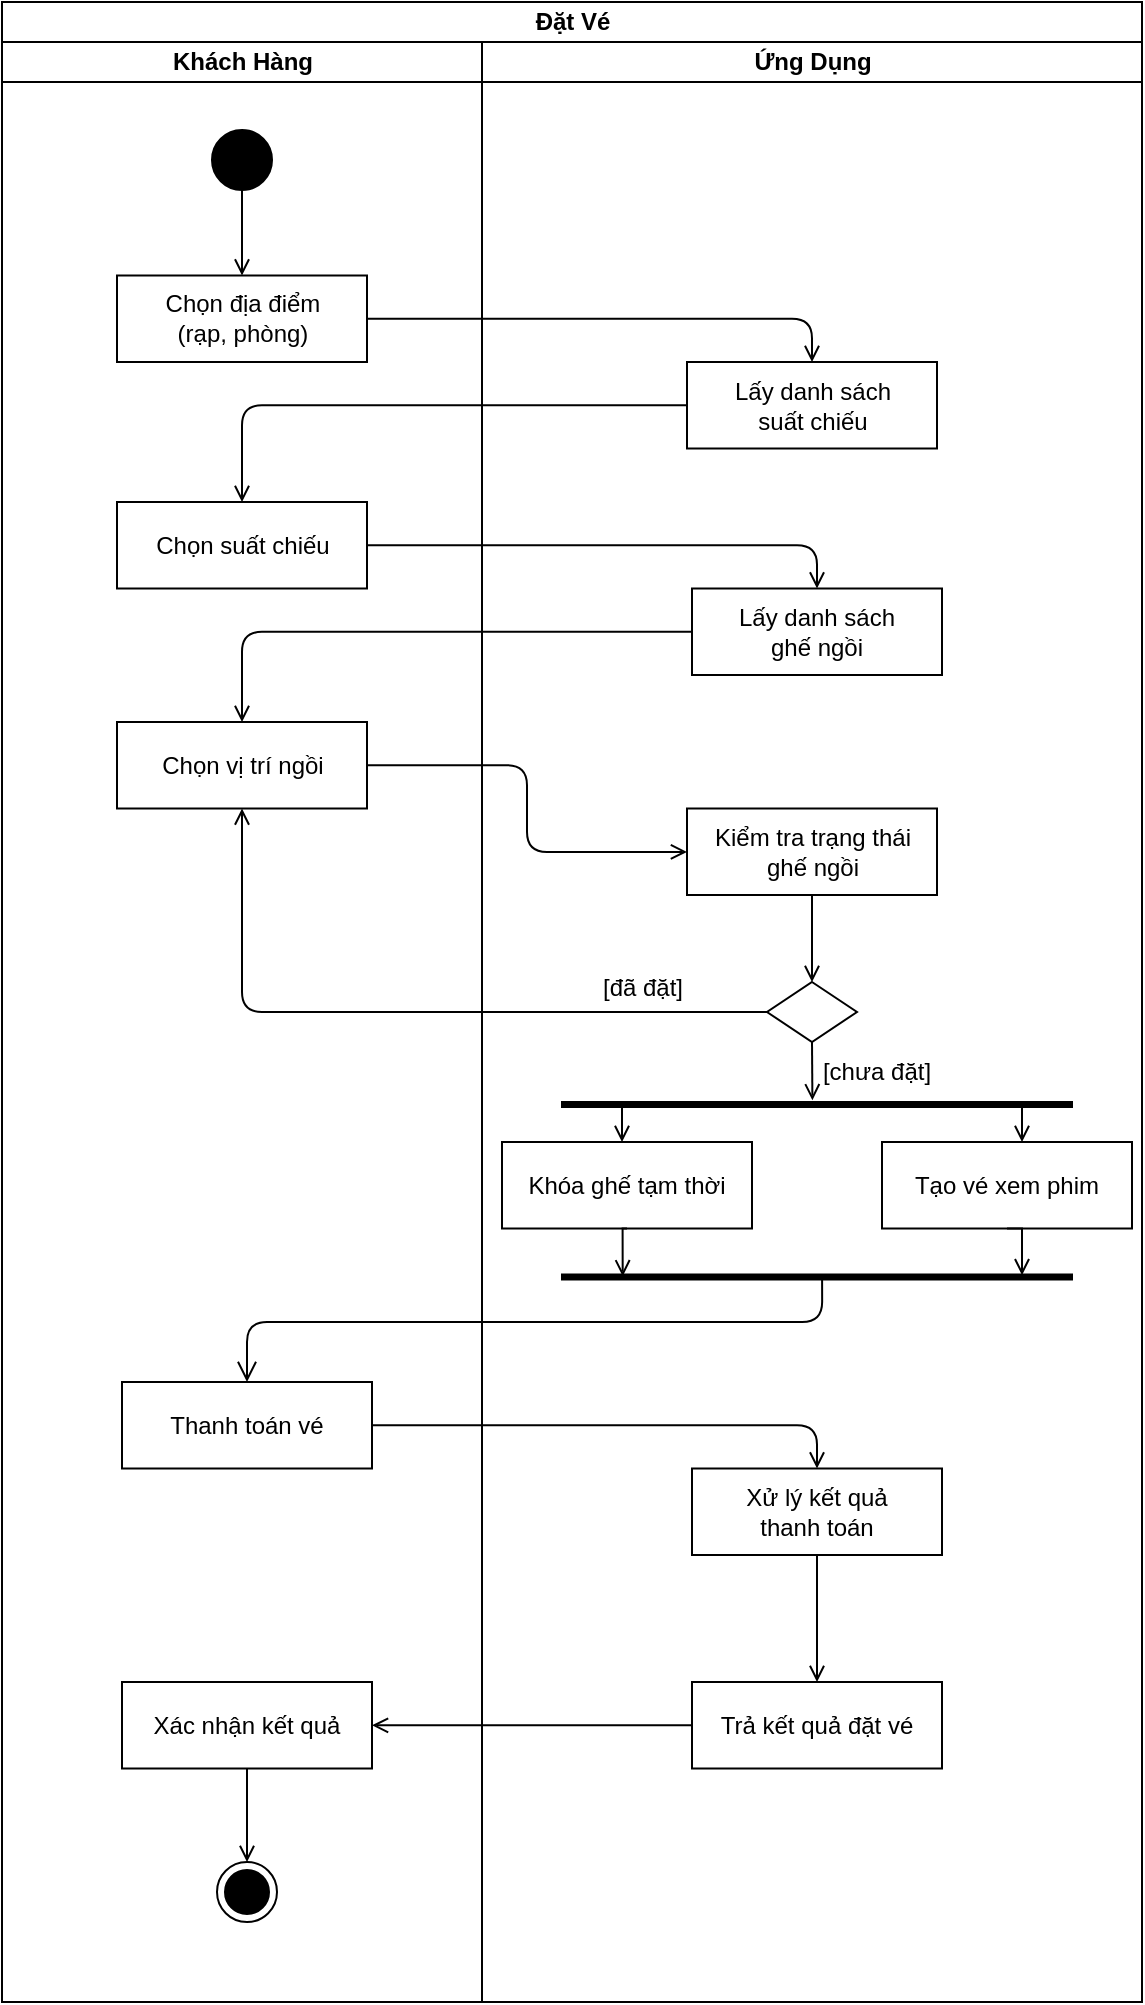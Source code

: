 <mxfile version="26.0.16">
  <diagram id="prtHgNgQTEPvFCAcTncT" name="Page-1">
    <mxGraphModel dx="1623" dy="1035" grid="1" gridSize="10" guides="1" tooltips="1" connect="1" arrows="1" fold="1" page="1" pageScale="1" pageWidth="1654" pageHeight="2336" math="0" shadow="0">
      <root>
        <mxCell id="0" />
        <mxCell id="1" parent="0" />
        <mxCell id="ae_IrXsKQvuSYNEwxA7J-1" value="Đặt Vé" style="swimlane;childLayout=stackLayout;resizeParent=1;resizeParentMax=0;startSize=20;html=1;" vertex="1" parent="1">
          <mxGeometry x="350" y="110" width="570" height="1000" as="geometry" />
        </mxCell>
        <mxCell id="ae_IrXsKQvuSYNEwxA7J-2" value="Khách Hàng" style="swimlane;startSize=20;html=1;" vertex="1" parent="ae_IrXsKQvuSYNEwxA7J-1">
          <mxGeometry y="20" width="240" height="980" as="geometry" />
        </mxCell>
        <mxCell id="ae_IrXsKQvuSYNEwxA7J-24" style="edgeStyle=orthogonalEdgeStyle;rounded=0;orthogonalLoop=1;jettySize=auto;html=1;exitX=1;exitY=0.5;exitDx=0;exitDy=0;endArrow=open;endFill=0;" edge="1" parent="ae_IrXsKQvuSYNEwxA7J-2" source="ae_IrXsKQvuSYNEwxA7J-5" target="ae_IrXsKQvuSYNEwxA7J-6">
          <mxGeometry relative="1" as="geometry" />
        </mxCell>
        <mxCell id="ae_IrXsKQvuSYNEwxA7J-5" value="" style="ellipse;fillColor=strokeColor;html=1;movable=1;resizable=1;rotatable=1;deletable=1;editable=1;locked=0;connectable=1;direction=south;" vertex="1" parent="ae_IrXsKQvuSYNEwxA7J-2">
          <mxGeometry x="105" y="44.0" width="30" height="30" as="geometry" />
        </mxCell>
        <mxCell id="ae_IrXsKQvuSYNEwxA7J-6" value="Chọn địa điểm&lt;div&gt;(rạp, phòng)&lt;/div&gt;" style="html=1;dashed=0;whiteSpace=wrap;movable=1;resizable=1;rotatable=1;deletable=1;editable=1;locked=0;connectable=1;container=0;" vertex="1" parent="ae_IrXsKQvuSYNEwxA7J-2">
          <mxGeometry x="57.5" y="116.75" width="125" height="43.25" as="geometry" />
        </mxCell>
        <mxCell id="ae_IrXsKQvuSYNEwxA7J-8" value="Chọn suất chiếu" style="html=1;dashed=0;whiteSpace=wrap;movable=1;resizable=1;rotatable=1;deletable=1;editable=1;locked=0;connectable=1;container=0;" vertex="1" parent="ae_IrXsKQvuSYNEwxA7J-2">
          <mxGeometry x="57.5" y="230" width="125" height="43.25" as="geometry" />
        </mxCell>
        <mxCell id="ae_IrXsKQvuSYNEwxA7J-14" value="Chọn vị trí ngồi" style="html=1;dashed=0;whiteSpace=wrap;movable=1;resizable=1;rotatable=1;deletable=1;editable=1;locked=0;connectable=1;container=0;" vertex="1" parent="ae_IrXsKQvuSYNEwxA7J-2">
          <mxGeometry x="57.5" y="340" width="125" height="43.25" as="geometry" />
        </mxCell>
        <mxCell id="ae_IrXsKQvuSYNEwxA7J-19" value="Thanh toán vé" style="html=1;dashed=0;whiteSpace=wrap;movable=1;resizable=1;rotatable=1;deletable=1;editable=1;locked=0;connectable=1;container=0;" vertex="1" parent="ae_IrXsKQvuSYNEwxA7J-2">
          <mxGeometry x="60" y="670" width="125" height="43.25" as="geometry" />
        </mxCell>
        <mxCell id="ae_IrXsKQvuSYNEwxA7J-56" style="edgeStyle=orthogonalEdgeStyle;rounded=0;orthogonalLoop=1;jettySize=auto;html=1;exitX=0.5;exitY=1;exitDx=0;exitDy=0;endArrow=open;endFill=0;" edge="1" parent="ae_IrXsKQvuSYNEwxA7J-2" source="ae_IrXsKQvuSYNEwxA7J-22" target="ae_IrXsKQvuSYNEwxA7J-23">
          <mxGeometry relative="1" as="geometry" />
        </mxCell>
        <mxCell id="ae_IrXsKQvuSYNEwxA7J-22" value="Xác nhận kết quả" style="html=1;dashed=0;whiteSpace=wrap;movable=1;resizable=1;rotatable=1;deletable=1;editable=1;locked=0;connectable=1;container=0;" vertex="1" parent="ae_IrXsKQvuSYNEwxA7J-2">
          <mxGeometry x="60" y="820" width="125" height="43.25" as="geometry" />
        </mxCell>
        <mxCell id="ae_IrXsKQvuSYNEwxA7J-23" value="&lt;span style=&quot;color: rgba(0, 0, 0, 0); font-family: monospace; font-size: 0px; text-align: start;&quot;&gt;%3CmxGraphModel%3E%3Croot%3E%3CmxCell%20id%3D%220%22%2F%3E%3CmxCell%20id%3D%221%22%20parent%3D%220%22%2F%3E%3CmxCell%20id%3D%222%22%20value%3D%22Tr%E1%BA%A3%20k%E1%BA%BFt%20qu%E1%BA%A3%20%C4%91%E1%BA%B7t%20v%C3%A9%22%20style%3D%22html%3D1%3Bdashed%3D0%3BwhiteSpace%3Dwrap%3Bmovable%3D1%3Bresizable%3D1%3Brotatable%3D1%3Bdeletable%3D1%3Beditable%3D1%3Blocked%3D0%3Bconnectable%3D1%3Bcontainer%3D0%3B%22%20vertex%3D%221%22%20parent%3D%221%22%3E%3CmxGeometry%20x%3D%221177.5%22%20y%3D%221090%22%20width%3D%22125%22%20height%3D%2243.25%22%20as%3D%22geometry%22%2F%3E%3C%2FmxCell%3E%3C%2Froot%3E%3C%2FmxGraphModel%3E&lt;/span&gt;&lt;span style=&quot;color: rgba(0, 0, 0, 0); font-family: monospace; font-size: 0px; text-align: start;&quot;&gt;%3CmxGraphModel%3E%3Croot%3E%3CmxCell%20id%3D%220%22%2F%3E%3CmxCell%20id%3D%221%22%20parent%3D%220%22%2F%3E%3CmxCell%20id%3D%222%22%20value%3D%22Tr%E1%BA%A3%20k%E1%BA%BFt%20qu%E1%BA%A3%20%C4%91%E1%BA%B7t%20v%C3%A9%22%20style%3D%22html%3D1%3Bdashed%3D0%3BwhiteSpace%3Dwrap%3Bmovable%3D1%3Bresizable%3D1%3Brotatable%3D1%3Bdeletable%3D1%3Beditable%3D1%3Blocked%3D0%3Bconnectable%3D1%3Bcontainer%3D0%3B%22%20vertex%3D%221%22%20parent%3D%221%22%3E%3CmxGeometry%20x%3D%221177.5%22%20y%3D%221090%22%20width%3D%22125%22%20height%3D%2243.25%22%20as%3D%22geometry%22%2F%3E%3C%2FmxCell%3E%3C%2Froot%3E%3C%2FmxGraphModel%3E&lt;/span&gt;" style="ellipse;html=1;shape=endState;fillColor=strokeColor;movable=1;resizable=1;rotatable=1;deletable=1;editable=1;locked=0;connectable=1;" vertex="1" parent="ae_IrXsKQvuSYNEwxA7J-2">
          <mxGeometry x="107.5" y="910" width="30" height="30" as="geometry" />
        </mxCell>
        <mxCell id="ae_IrXsKQvuSYNEwxA7J-25" style="edgeStyle=orthogonalEdgeStyle;rounded=1;orthogonalLoop=1;jettySize=auto;html=1;exitX=1;exitY=0.5;exitDx=0;exitDy=0;entryX=0.5;entryY=0;entryDx=0;entryDy=0;curved=0;endArrow=open;endFill=0;" edge="1" parent="ae_IrXsKQvuSYNEwxA7J-1" source="ae_IrXsKQvuSYNEwxA7J-6" target="ae_IrXsKQvuSYNEwxA7J-7">
          <mxGeometry relative="1" as="geometry" />
        </mxCell>
        <mxCell id="ae_IrXsKQvuSYNEwxA7J-26" style="edgeStyle=orthogonalEdgeStyle;rounded=1;orthogonalLoop=1;jettySize=auto;html=1;exitX=0;exitY=0.5;exitDx=0;exitDy=0;curved=0;endArrow=open;endFill=0;" edge="1" parent="ae_IrXsKQvuSYNEwxA7J-1" source="ae_IrXsKQvuSYNEwxA7J-7" target="ae_IrXsKQvuSYNEwxA7J-8">
          <mxGeometry relative="1" as="geometry" />
        </mxCell>
        <mxCell id="ae_IrXsKQvuSYNEwxA7J-27" style="edgeStyle=orthogonalEdgeStyle;rounded=1;orthogonalLoop=1;jettySize=auto;html=1;exitX=1;exitY=0.5;exitDx=0;exitDy=0;entryX=0.5;entryY=0;entryDx=0;entryDy=0;endArrow=open;endFill=0;curved=0;" edge="1" parent="ae_IrXsKQvuSYNEwxA7J-1" source="ae_IrXsKQvuSYNEwxA7J-8" target="ae_IrXsKQvuSYNEwxA7J-9">
          <mxGeometry relative="1" as="geometry" />
        </mxCell>
        <mxCell id="ae_IrXsKQvuSYNEwxA7J-28" style="edgeStyle=orthogonalEdgeStyle;rounded=1;orthogonalLoop=1;jettySize=auto;html=1;exitX=0;exitY=0.5;exitDx=0;exitDy=0;endArrow=open;endFill=0;curved=0;" edge="1" parent="ae_IrXsKQvuSYNEwxA7J-1" source="ae_IrXsKQvuSYNEwxA7J-9" target="ae_IrXsKQvuSYNEwxA7J-14">
          <mxGeometry relative="1" as="geometry" />
        </mxCell>
        <mxCell id="ae_IrXsKQvuSYNEwxA7J-29" style="edgeStyle=orthogonalEdgeStyle;rounded=1;orthogonalLoop=1;jettySize=auto;html=1;exitX=1;exitY=0.5;exitDx=0;exitDy=0;endArrow=open;endFill=0;curved=0;" edge="1" parent="ae_IrXsKQvuSYNEwxA7J-1" source="ae_IrXsKQvuSYNEwxA7J-14" target="ae_IrXsKQvuSYNEwxA7J-15">
          <mxGeometry relative="1" as="geometry" />
        </mxCell>
        <mxCell id="ae_IrXsKQvuSYNEwxA7J-31" style="edgeStyle=orthogonalEdgeStyle;rounded=1;orthogonalLoop=1;jettySize=auto;html=1;exitX=0;exitY=0.5;exitDx=0;exitDy=0;entryX=0.5;entryY=1;entryDx=0;entryDy=0;curved=0;endArrow=open;endFill=0;" edge="1" parent="ae_IrXsKQvuSYNEwxA7J-1" source="ae_IrXsKQvuSYNEwxA7J-16" target="ae_IrXsKQvuSYNEwxA7J-14">
          <mxGeometry relative="1" as="geometry" />
        </mxCell>
        <mxCell id="ae_IrXsKQvuSYNEwxA7J-49" value="" style="edgeStyle=segmentEdgeStyle;endArrow=open;html=1;curved=0;rounded=1;endSize=8;startSize=8;exitX=0.869;exitY=0.49;exitDx=0;exitDy=0;exitPerimeter=0;entryX=0.5;entryY=0;entryDx=0;entryDy=0;strokeColor=default;endFill=0;" edge="1" parent="ae_IrXsKQvuSYNEwxA7J-1" source="ae_IrXsKQvuSYNEwxA7J-41" target="ae_IrXsKQvuSYNEwxA7J-19">
          <mxGeometry width="50" height="50" relative="1" as="geometry">
            <mxPoint x="350" y="710" as="sourcePoint" />
            <mxPoint x="420" y="670" as="targetPoint" />
            <Array as="points">
              <mxPoint x="410" y="660" />
              <mxPoint x="122" y="660" />
            </Array>
          </mxGeometry>
        </mxCell>
        <mxCell id="ae_IrXsKQvuSYNEwxA7J-50" style="edgeStyle=orthogonalEdgeStyle;rounded=1;orthogonalLoop=1;jettySize=auto;html=1;exitX=1;exitY=0.5;exitDx=0;exitDy=0;entryX=0.5;entryY=0;entryDx=0;entryDy=0;curved=0;endArrow=open;endFill=0;" edge="1" parent="ae_IrXsKQvuSYNEwxA7J-1" source="ae_IrXsKQvuSYNEwxA7J-19" target="ae_IrXsKQvuSYNEwxA7J-20">
          <mxGeometry relative="1" as="geometry" />
        </mxCell>
        <mxCell id="ae_IrXsKQvuSYNEwxA7J-3" value="Ứng Dụng" style="swimlane;startSize=20;html=1;" vertex="1" parent="ae_IrXsKQvuSYNEwxA7J-1">
          <mxGeometry x="240" y="20" width="330" height="980" as="geometry" />
        </mxCell>
        <mxCell id="ae_IrXsKQvuSYNEwxA7J-53" style="edgeStyle=orthogonalEdgeStyle;rounded=0;orthogonalLoop=1;jettySize=auto;html=1;exitX=0.5;exitY=1;exitDx=0;exitDy=0;endArrow=open;endFill=0;" edge="1" parent="ae_IrXsKQvuSYNEwxA7J-3" source="ae_IrXsKQvuSYNEwxA7J-20" target="ae_IrXsKQvuSYNEwxA7J-21">
          <mxGeometry relative="1" as="geometry" />
        </mxCell>
        <mxCell id="ae_IrXsKQvuSYNEwxA7J-20" value="Xử lý kết quả&lt;div&gt;thanh toán&lt;/div&gt;" style="html=1;dashed=0;whiteSpace=wrap;movable=1;resizable=1;rotatable=1;deletable=1;editable=1;locked=0;connectable=1;container=0;" vertex="1" parent="ae_IrXsKQvuSYNEwxA7J-3">
          <mxGeometry x="105" y="713.25" width="125" height="43.25" as="geometry" />
        </mxCell>
        <mxCell id="ae_IrXsKQvuSYNEwxA7J-21" value="Trả kết quả đặt vé" style="html=1;dashed=0;whiteSpace=wrap;movable=1;resizable=1;rotatable=1;deletable=1;editable=1;locked=0;connectable=1;container=0;" vertex="1" parent="ae_IrXsKQvuSYNEwxA7J-3">
          <mxGeometry x="105" y="820" width="125" height="43.25" as="geometry" />
        </mxCell>
        <mxCell id="ae_IrXsKQvuSYNEwxA7J-7" value="Lấy danh sách&lt;div&gt;suất chiếu&lt;/div&gt;" style="html=1;dashed=0;whiteSpace=wrap;movable=1;resizable=1;rotatable=1;deletable=1;editable=1;locked=0;connectable=1;container=0;" vertex="1" parent="ae_IrXsKQvuSYNEwxA7J-3">
          <mxGeometry x="102.5" y="160" width="125" height="43.25" as="geometry" />
        </mxCell>
        <mxCell id="ae_IrXsKQvuSYNEwxA7J-9" value="Lấy danh sách&lt;div&gt;ghế ngồi&lt;/div&gt;" style="html=1;dashed=0;whiteSpace=wrap;movable=1;resizable=1;rotatable=1;deletable=1;editable=1;locked=0;connectable=1;container=0;" vertex="1" parent="ae_IrXsKQvuSYNEwxA7J-3">
          <mxGeometry x="105" y="273.25" width="125" height="43.25" as="geometry" />
        </mxCell>
        <mxCell id="ae_IrXsKQvuSYNEwxA7J-30" style="edgeStyle=orthogonalEdgeStyle;rounded=0;orthogonalLoop=1;jettySize=auto;html=1;exitX=0.5;exitY=1;exitDx=0;exitDy=0;endArrow=open;endFill=0;" edge="1" parent="ae_IrXsKQvuSYNEwxA7J-3" source="ae_IrXsKQvuSYNEwxA7J-15" target="ae_IrXsKQvuSYNEwxA7J-16">
          <mxGeometry relative="1" as="geometry" />
        </mxCell>
        <mxCell id="ae_IrXsKQvuSYNEwxA7J-15" value="Kiểm tra trạng thái&lt;div&gt;ghế ngồi&lt;/div&gt;" style="html=1;dashed=0;whiteSpace=wrap;movable=1;resizable=1;rotatable=1;deletable=1;editable=1;locked=0;connectable=1;container=0;" vertex="1" parent="ae_IrXsKQvuSYNEwxA7J-3">
          <mxGeometry x="102.5" y="383.25" width="125" height="43.25" as="geometry" />
        </mxCell>
        <mxCell id="ae_IrXsKQvuSYNEwxA7J-16" value="" style="rhombus;whiteSpace=wrap;html=1;movable=1;resizable=1;rotatable=1;deletable=1;editable=1;locked=0;connectable=1;container=0;" vertex="1" parent="ae_IrXsKQvuSYNEwxA7J-3">
          <mxGeometry x="142.5" y="470" width="45" height="30" as="geometry" />
        </mxCell>
        <mxCell id="ae_IrXsKQvuSYNEwxA7J-17" value="Khóa ghế tạm thời" style="html=1;dashed=0;whiteSpace=wrap;movable=1;resizable=1;rotatable=1;deletable=1;editable=1;locked=0;connectable=1;container=0;" vertex="1" parent="ae_IrXsKQvuSYNEwxA7J-3">
          <mxGeometry x="10" y="550" width="125" height="43.25" as="geometry" />
        </mxCell>
        <mxCell id="ae_IrXsKQvuSYNEwxA7J-18" value="Tạo vé xem phim" style="html=1;dashed=0;whiteSpace=wrap;movable=1;resizable=1;rotatable=1;deletable=1;editable=1;locked=0;connectable=1;container=0;" vertex="1" parent="ae_IrXsKQvuSYNEwxA7J-3">
          <mxGeometry x="200" y="550" width="125" height="43.25" as="geometry" />
        </mxCell>
        <mxCell id="ae_IrXsKQvuSYNEwxA7J-33" value="" style="html=1;points=[];perimeter=orthogonalPerimeter;fillColor=strokeColor;rotation=90;" vertex="1" parent="ae_IrXsKQvuSYNEwxA7J-3">
          <mxGeometry x="166.25" y="403.75" width="2.5" height="255" as="geometry" />
        </mxCell>
        <mxCell id="ae_IrXsKQvuSYNEwxA7J-37" style="edgeStyle=orthogonalEdgeStyle;rounded=0;orthogonalLoop=1;jettySize=auto;html=1;exitX=0.5;exitY=1;exitDx=0;exitDy=0;endArrow=open;endFill=0;" edge="1" parent="ae_IrXsKQvuSYNEwxA7J-3">
          <mxGeometry relative="1" as="geometry">
            <mxPoint x="71.1" y="530" as="sourcePoint" />
            <mxPoint x="70" y="550" as="targetPoint" />
          </mxGeometry>
        </mxCell>
        <mxCell id="ae_IrXsKQvuSYNEwxA7J-38" style="edgeStyle=orthogonalEdgeStyle;rounded=0;orthogonalLoop=1;jettySize=auto;html=1;exitX=0.5;exitY=1;exitDx=0;exitDy=0;endArrow=open;endFill=0;" edge="1" parent="ae_IrXsKQvuSYNEwxA7J-3">
          <mxGeometry relative="1" as="geometry">
            <mxPoint x="271.1" y="530" as="sourcePoint" />
            <mxPoint x="270" y="550" as="targetPoint" />
          </mxGeometry>
        </mxCell>
        <mxCell id="ae_IrXsKQvuSYNEwxA7J-41" value="" style="html=1;points=[];perimeter=orthogonalPerimeter;fillColor=strokeColor;rotation=90;" vertex="1" parent="ae_IrXsKQvuSYNEwxA7J-3">
          <mxGeometry x="166.25" y="490" width="2.5" height="255" as="geometry" />
        </mxCell>
        <mxCell id="ae_IrXsKQvuSYNEwxA7J-45" style="edgeStyle=orthogonalEdgeStyle;rounded=0;orthogonalLoop=1;jettySize=auto;html=1;exitX=0.5;exitY=1;exitDx=0;exitDy=0;entryX=0.364;entryY=0.881;entryDx=0;entryDy=0;entryPerimeter=0;endArrow=open;endFill=0;" edge="1" parent="ae_IrXsKQvuSYNEwxA7J-3" source="ae_IrXsKQvuSYNEwxA7J-17" target="ae_IrXsKQvuSYNEwxA7J-41">
          <mxGeometry relative="1" as="geometry" />
        </mxCell>
        <mxCell id="ae_IrXsKQvuSYNEwxA7J-46" style="edgeStyle=orthogonalEdgeStyle;rounded=0;orthogonalLoop=1;jettySize=auto;html=1;exitX=0.5;exitY=1;exitDx=0;exitDy=0;entryX=0.144;entryY=0.098;entryDx=0;entryDy=0;entryPerimeter=0;endArrow=open;endFill=0;" edge="1" parent="ae_IrXsKQvuSYNEwxA7J-3" source="ae_IrXsKQvuSYNEwxA7J-18" target="ae_IrXsKQvuSYNEwxA7J-41">
          <mxGeometry relative="1" as="geometry" />
        </mxCell>
        <mxCell id="ae_IrXsKQvuSYNEwxA7J-32" value="[đã đặt]" style="text;html=1;align=center;verticalAlign=middle;resizable=0;points=[];autosize=1;strokeColor=none;fillColor=none;" vertex="1" parent="ae_IrXsKQvuSYNEwxA7J-3">
          <mxGeometry x="50" y="458" width="60" height="30" as="geometry" />
        </mxCell>
        <mxCell id="ae_IrXsKQvuSYNEwxA7J-47" style="edgeStyle=orthogonalEdgeStyle;rounded=0;orthogonalLoop=1;jettySize=auto;html=1;exitX=0.5;exitY=1;exitDx=0;exitDy=0;entryX=-0.337;entryY=0.509;entryDx=0;entryDy=0;entryPerimeter=0;endArrow=open;endFill=0;" edge="1" parent="ae_IrXsKQvuSYNEwxA7J-3" source="ae_IrXsKQvuSYNEwxA7J-16" target="ae_IrXsKQvuSYNEwxA7J-33">
          <mxGeometry relative="1" as="geometry" />
        </mxCell>
        <mxCell id="ae_IrXsKQvuSYNEwxA7J-48" value="[chưa đặt]" style="text;html=1;align=center;verticalAlign=middle;resizable=0;points=[];autosize=1;strokeColor=none;fillColor=none;" vertex="1" parent="ae_IrXsKQvuSYNEwxA7J-3">
          <mxGeometry x="157" y="500" width="80" height="30" as="geometry" />
        </mxCell>
        <mxCell id="ae_IrXsKQvuSYNEwxA7J-55" style="edgeStyle=orthogonalEdgeStyle;rounded=0;orthogonalLoop=1;jettySize=auto;html=1;exitX=0;exitY=0.5;exitDx=0;exitDy=0;endArrow=open;endFill=0;" edge="1" parent="ae_IrXsKQvuSYNEwxA7J-1" source="ae_IrXsKQvuSYNEwxA7J-21" target="ae_IrXsKQvuSYNEwxA7J-22">
          <mxGeometry relative="1" as="geometry" />
        </mxCell>
      </root>
    </mxGraphModel>
  </diagram>
</mxfile>
